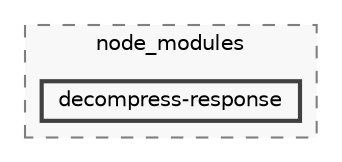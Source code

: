 digraph "backend/node_modules/decompress-response"
{
 // LATEX_PDF_SIZE
  bgcolor="transparent";
  edge [fontname=Helvetica,fontsize=10,labelfontname=Helvetica,labelfontsize=10];
  node [fontname=Helvetica,fontsize=10,shape=box,height=0.2,width=0.4];
  compound=true
  subgraph clusterdir_86dbea9de526ba50b112ba867d8b4b1f {
    graph [ bgcolor="#f8f8f8", pencolor="grey50", label="node_modules", fontname=Helvetica,fontsize=10 style="filled,dashed", URL="dir_86dbea9de526ba50b112ba867d8b4b1f.html",tooltip=""]
  dir_dc1a47c092209f0aad1eefd201c68423 [label="decompress-response", fillcolor="#f8f8f8", color="grey25", style="filled,bold", URL="dir_dc1a47c092209f0aad1eefd201c68423.html",tooltip=""];
  }
}
